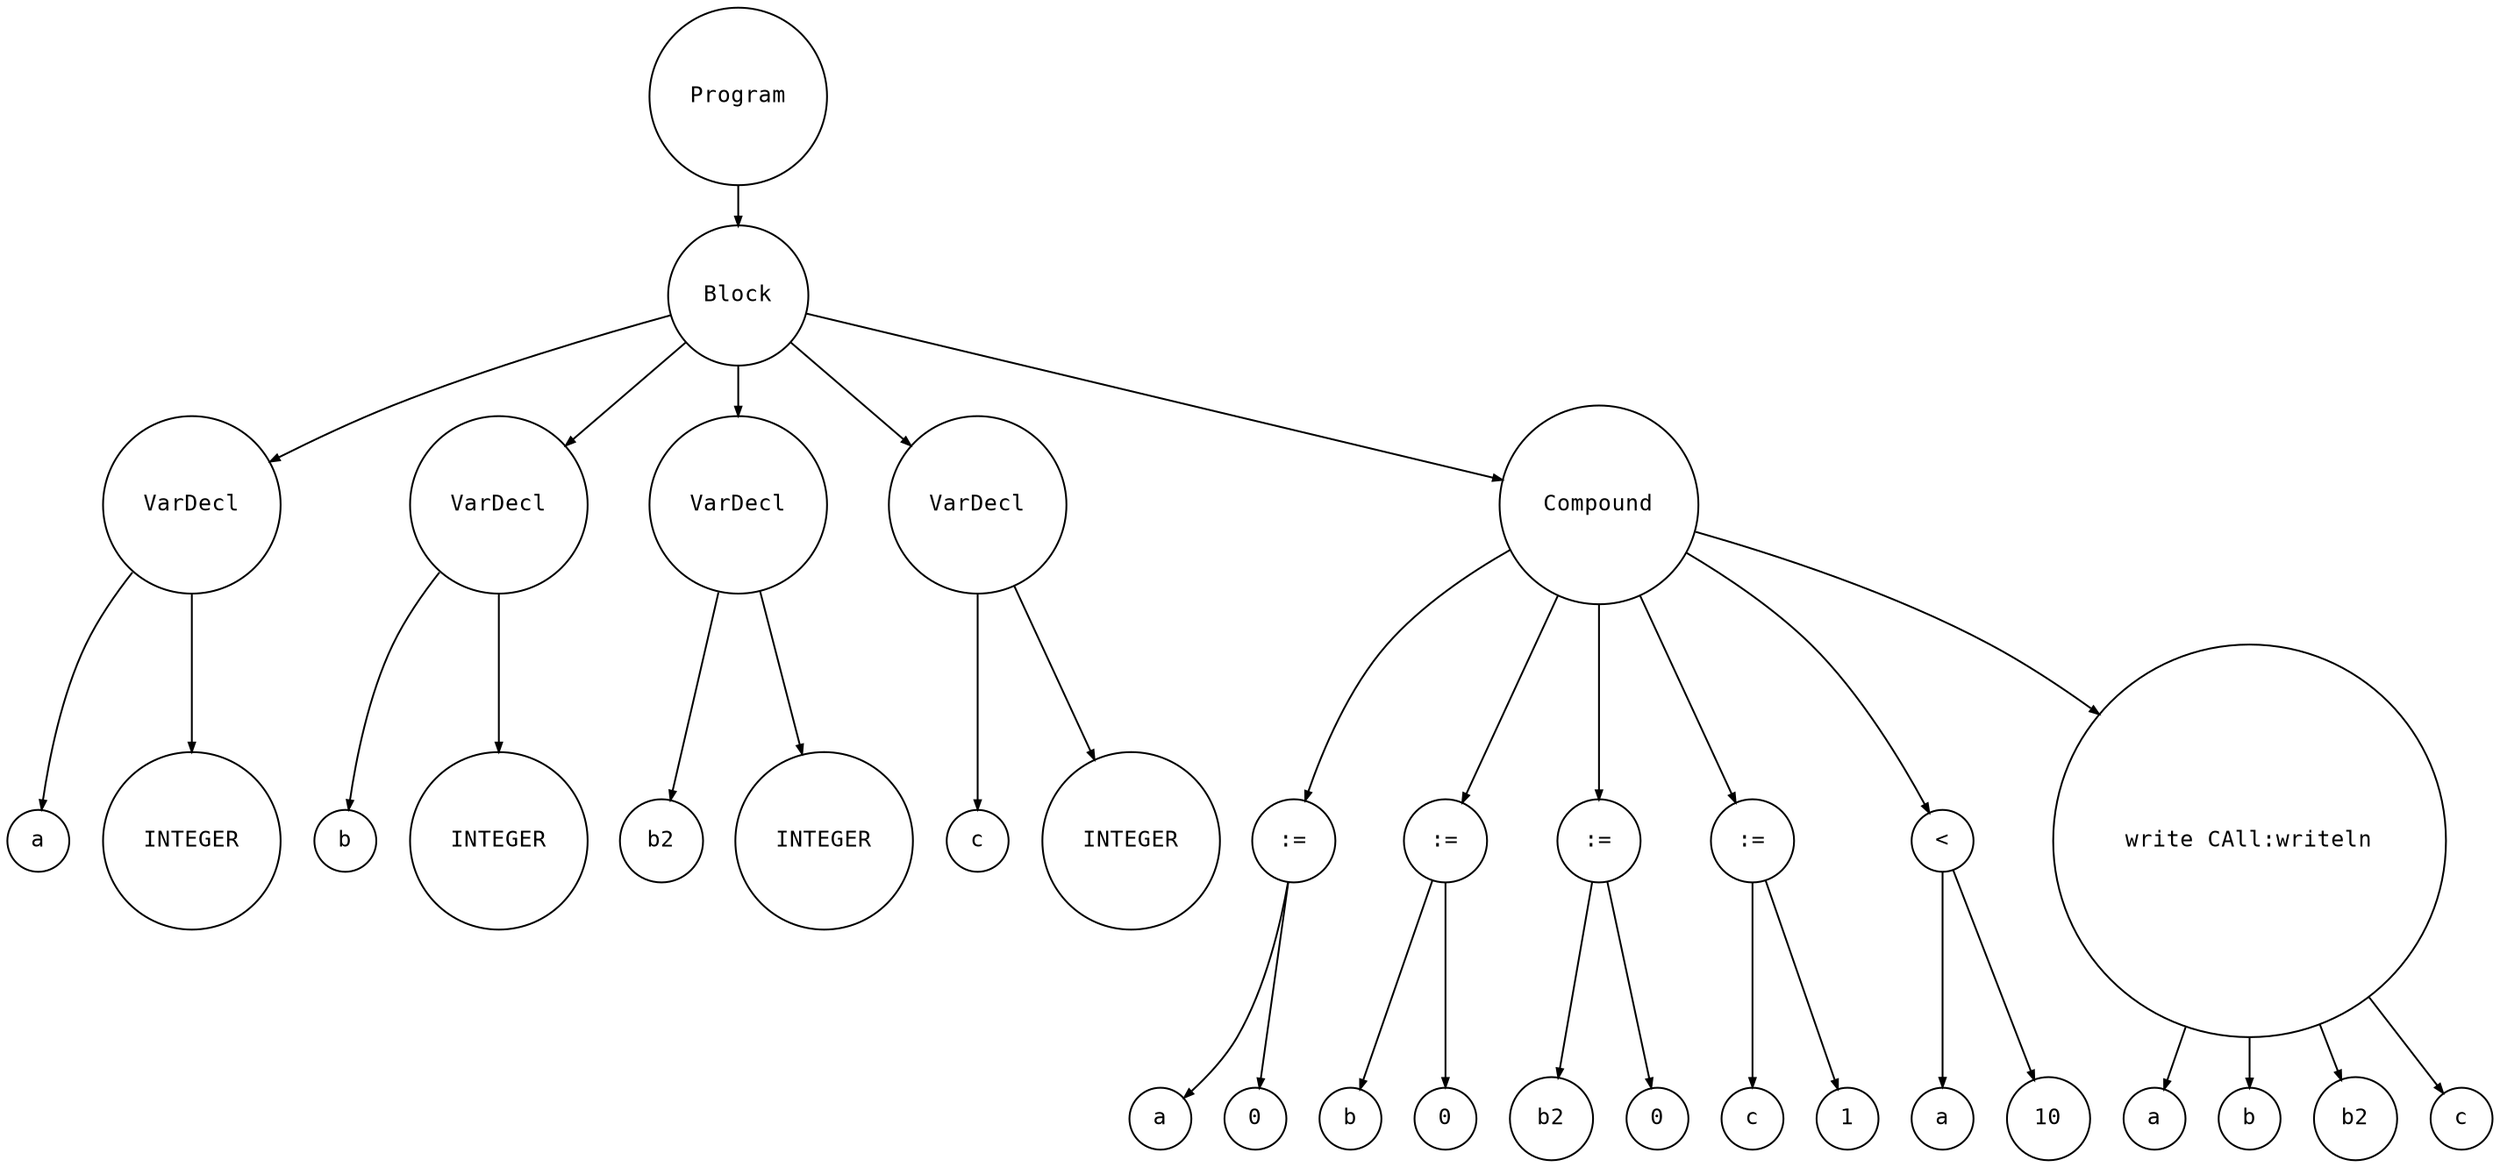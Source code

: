 digraph astgraph {
  node [shape=circle, fontsize=12, fontname="Courier", height=.1];
  ranksep=.3;
  edge [arrowsize=.5]

  node1 [label="Program"]
  node2 [label="Block"]
  node3 [label="VarDecl"]
  node4 [label="a"]
  node3 -> node4
  node5 [label="INTEGER"]
  node3 -> node5
  node6 [label="VarDecl"]
  node7 [label="b"]
  node6 -> node7
  node8 [label="INTEGER"]
  node6 -> node8
  node9 [label="VarDecl"]
  node10 [label="b2"]
  node9 -> node10
  node11 [label="INTEGER"]
  node9 -> node11
  node12 [label="VarDecl"]
  node13 [label="c"]
  node12 -> node13
  node14 [label="INTEGER"]
  node12 -> node14
  node15 [label="Compound"]
  node16 [label=":="]
  node17 [label="a"]
  node18 [label="0"]
  node16 -> node17
  node16 -> node18
  node15 -> node16
  node19 [label=":="]
  node20 [label="b"]
  node21 [label="0"]
  node19 -> node20
  node19 -> node21
  node15 -> node19
  node22 [label=":="]
  node23 [label="b2"]
  node24 [label="0"]
  node22 -> node23
  node22 -> node24
  node15 -> node22
  node25 [label=":="]
  node26 [label="c"]
  node27 [label="1"]
  node25 -> node26
  node25 -> node27
  node15 -> node25
node[label="While<parse.While object at 0x7fead0349898>"]
  node29 [label="<"]
  node30 [label="a"]
  node31 [label="10"]
  node29 -> node30
  node29 -> node31
  node15 -> node29
  node32 [label="write CAll:writeln"]
  node33 [label="a"]
  node32 -> node33
  node34 [label="b"]
  node32 -> node34
  node35 [label="b2"]
  node32 -> node35
  node36 [label="c"]
  node32 -> node36
  node15 -> node32
  node2 -> node3
  node2 -> node6
  node2 -> node9
  node2 -> node12
  node2 -> node15
  node1 -> node2
}

